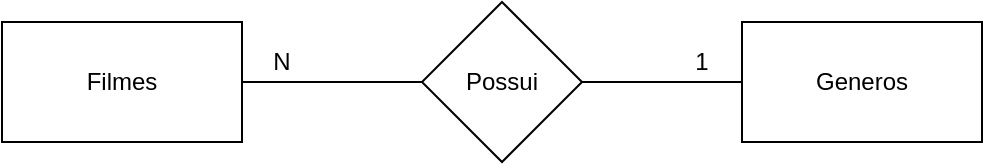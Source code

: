 <mxfile version="14.4.2" type="device" pages="2"><diagram id="sznYGy2Vhq26pqFT4W28" name="conceito"><mxGraphModel dx="868" dy="482" grid="1" gridSize="10" guides="1" tooltips="1" connect="1" arrows="1" fold="1" page="1" pageScale="1" pageWidth="827" pageHeight="1169" math="0" shadow="0"><root><mxCell id="0"/><mxCell id="1" parent="0"/><mxCell id="aEyYyAo_9vIeYKDuiMjm-4" style="edgeStyle=orthogonalEdgeStyle;rounded=0;orthogonalLoop=1;jettySize=auto;html=1;exitX=1;exitY=0.5;exitDx=0;exitDy=0;entryX=0;entryY=0.5;entryDx=0;entryDy=0;endArrow=none;endFill=0;" parent="1" source="aEyYyAo_9vIeYKDuiMjm-1" target="aEyYyAo_9vIeYKDuiMjm-3" edge="1"><mxGeometry relative="1" as="geometry"/></mxCell><mxCell id="aEyYyAo_9vIeYKDuiMjm-1" value="Filmes" style="rounded=0;whiteSpace=wrap;html=1;" parent="1" vertex="1"><mxGeometry x="110" y="140" width="120" height="60" as="geometry"/></mxCell><mxCell id="aEyYyAo_9vIeYKDuiMjm-2" value="Generos" style="rounded=0;whiteSpace=wrap;html=1;" parent="1" vertex="1"><mxGeometry x="480" y="140" width="120" height="60" as="geometry"/></mxCell><mxCell id="aEyYyAo_9vIeYKDuiMjm-5" style="edgeStyle=orthogonalEdgeStyle;rounded=0;orthogonalLoop=1;jettySize=auto;html=1;exitX=1;exitY=0.5;exitDx=0;exitDy=0;entryX=0;entryY=0.5;entryDx=0;entryDy=0;endArrow=none;endFill=0;" parent="1" source="aEyYyAo_9vIeYKDuiMjm-3" target="aEyYyAo_9vIeYKDuiMjm-2" edge="1"><mxGeometry relative="1" as="geometry"/></mxCell><mxCell id="aEyYyAo_9vIeYKDuiMjm-3" value="Possui" style="rhombus;whiteSpace=wrap;html=1;" parent="1" vertex="1"><mxGeometry x="320" y="130" width="80" height="80" as="geometry"/></mxCell><mxCell id="aEyYyAo_9vIeYKDuiMjm-6" value="N" style="text;html=1;strokeColor=none;fillColor=none;align=center;verticalAlign=middle;whiteSpace=wrap;rounded=0;" parent="1" vertex="1"><mxGeometry x="230" y="150" width="40" height="20" as="geometry"/></mxCell><mxCell id="aEyYyAo_9vIeYKDuiMjm-8" value="1" style="text;html=1;strokeColor=none;fillColor=none;align=center;verticalAlign=middle;whiteSpace=wrap;rounded=0;" parent="1" vertex="1"><mxGeometry x="440" y="150" width="40" height="20" as="geometry"/></mxCell></root></mxGraphModel></diagram><diagram id="xj837j2YivIK3iq6XCrO" name="logico "><mxGraphModel dx="888" dy="516" grid="1" gridSize="10" guides="1" tooltips="1" connect="1" arrows="1" fold="1" page="1" pageScale="1" pageWidth="827" pageHeight="1169" math="0" shadow="0"><root><mxCell id="D9UoydQE6vfmsMkchqHu-0"/><mxCell id="D9UoydQE6vfmsMkchqHu-1" parent="D9UoydQE6vfmsMkchqHu-0"/><mxCell id="D9UoydQE6vfmsMkchqHu-2" value="Generos" style="shape=table;startSize=30;container=1;collapsible=1;childLayout=tableLayout;fixedRows=1;rowLines=0;fontStyle=1;align=center;resizeLast=1;" vertex="1" parent="D9UoydQE6vfmsMkchqHu-1"><mxGeometry x="80" y="40" width="180" height="100" as="geometry"/></mxCell><mxCell id="D9UoydQE6vfmsMkchqHu-3" value="" style="shape=partialRectangle;collapsible=0;dropTarget=0;pointerEvents=0;fillColor=none;top=0;left=0;bottom=1;right=0;points=[[0,0.5],[1,0.5]];portConstraint=eastwest;" vertex="1" parent="D9UoydQE6vfmsMkchqHu-2"><mxGeometry y="30" width="180" height="30" as="geometry"/></mxCell><mxCell id="D9UoydQE6vfmsMkchqHu-4" value="PK" style="shape=partialRectangle;connectable=0;fillColor=none;top=0;left=0;bottom=0;right=0;fontStyle=1;overflow=hidden;" vertex="1" parent="D9UoydQE6vfmsMkchqHu-3"><mxGeometry width="30" height="30" as="geometry"/></mxCell><mxCell id="D9UoydQE6vfmsMkchqHu-5" value="IdGenero" style="shape=partialRectangle;connectable=0;fillColor=none;top=0;left=0;bottom=0;right=0;align=left;spacingLeft=6;fontStyle=1;overflow=hidden;verticalAlign=middle;strokeColor=none;" vertex="1" parent="D9UoydQE6vfmsMkchqHu-3"><mxGeometry x="30" width="150" height="30" as="geometry"/></mxCell><mxCell id="D9UoydQE6vfmsMkchqHu-6" value="" style="shape=partialRectangle;collapsible=0;dropTarget=0;pointerEvents=0;fillColor=none;top=0;left=0;bottom=0;right=0;points=[[0,0.5],[1,0.5]];portConstraint=eastwest;" vertex="1" parent="D9UoydQE6vfmsMkchqHu-2"><mxGeometry y="60" width="180" height="30" as="geometry"/></mxCell><mxCell id="D9UoydQE6vfmsMkchqHu-7" value="" style="shape=partialRectangle;connectable=0;fillColor=none;top=0;left=0;bottom=0;right=0;editable=1;overflow=hidden;" vertex="1" parent="D9UoydQE6vfmsMkchqHu-6"><mxGeometry width="30" height="30" as="geometry"/></mxCell><mxCell id="D9UoydQE6vfmsMkchqHu-8" value="Nome" style="shape=partialRectangle;connectable=0;fillColor=none;top=0;left=0;bottom=0;right=0;align=left;spacingLeft=6;overflow=hidden;" vertex="1" parent="D9UoydQE6vfmsMkchqHu-6"><mxGeometry x="30" width="150" height="30" as="geometry"/></mxCell><mxCell id="D9UoydQE6vfmsMkchqHu-28" value="Filme" style="shape=table;startSize=30;container=1;collapsible=1;childLayout=tableLayout;fixedRows=1;rowLines=0;fontStyle=1;align=center;resizeLast=1;" vertex="1" parent="D9UoydQE6vfmsMkchqHu-1"><mxGeometry x="350" y="40" width="180" height="130" as="geometry"/></mxCell><mxCell id="D9UoydQE6vfmsMkchqHu-29" value="" style="shape=partialRectangle;collapsible=0;dropTarget=0;pointerEvents=0;fillColor=none;top=0;left=0;bottom=0;right=0;points=[[0,0.5],[1,0.5]];portConstraint=eastwest;" vertex="1" parent="D9UoydQE6vfmsMkchqHu-28"><mxGeometry y="30" width="180" height="30" as="geometry"/></mxCell><mxCell id="D9UoydQE6vfmsMkchqHu-30" value="Pk" style="shape=partialRectangle;connectable=0;fillColor=none;top=0;left=0;bottom=0;right=0;fontStyle=1;overflow=hidden;" vertex="1" parent="D9UoydQE6vfmsMkchqHu-29"><mxGeometry width="60" height="30" as="geometry"/></mxCell><mxCell id="D9UoydQE6vfmsMkchqHu-31" value="IdFilme" style="shape=partialRectangle;connectable=0;fillColor=none;top=0;left=0;bottom=0;right=0;align=left;spacingLeft=6;fontStyle=1;overflow=hidden;" vertex="1" parent="D9UoydQE6vfmsMkchqHu-29"><mxGeometry x="60" width="120" height="30" as="geometry"/></mxCell><mxCell id="D9UoydQE6vfmsMkchqHu-32" value="" style="shape=partialRectangle;collapsible=0;dropTarget=0;pointerEvents=0;fillColor=none;top=0;left=0;bottom=1;right=0;points=[[0,0.5],[1,0.5]];portConstraint=eastwest;" vertex="1" parent="D9UoydQE6vfmsMkchqHu-28"><mxGeometry y="60" width="180" height="30" as="geometry"/></mxCell><mxCell id="D9UoydQE6vfmsMkchqHu-33" value="Fk" style="shape=partialRectangle;connectable=0;fillColor=none;top=0;left=0;bottom=0;right=0;fontStyle=1;overflow=hidden;" vertex="1" parent="D9UoydQE6vfmsMkchqHu-32"><mxGeometry width="60" height="30" as="geometry"/></mxCell><mxCell id="D9UoydQE6vfmsMkchqHu-34" value="IdGenero" style="shape=partialRectangle;connectable=0;fillColor=none;top=0;left=0;bottom=0;right=0;align=left;spacingLeft=6;fontStyle=1;overflow=hidden;" vertex="1" parent="D9UoydQE6vfmsMkchqHu-32"><mxGeometry x="60" width="120" height="30" as="geometry"/></mxCell><mxCell id="D9UoydQE6vfmsMkchqHu-35" value="" style="shape=partialRectangle;collapsible=0;dropTarget=0;pointerEvents=0;fillColor=none;top=0;left=0;bottom=0;right=0;points=[[0,0.5],[1,0.5]];portConstraint=eastwest;" vertex="1" parent="D9UoydQE6vfmsMkchqHu-28"><mxGeometry y="90" width="180" height="30" as="geometry"/></mxCell><mxCell id="D9UoydQE6vfmsMkchqHu-36" value="" style="shape=partialRectangle;connectable=0;fillColor=none;top=0;left=0;bottom=0;right=0;editable=1;overflow=hidden;" vertex="1" parent="D9UoydQE6vfmsMkchqHu-35"><mxGeometry width="60" height="30" as="geometry"/></mxCell><mxCell id="D9UoydQE6vfmsMkchqHu-37" value="Titulo" style="shape=partialRectangle;connectable=0;fillColor=none;top=0;left=0;bottom=0;right=0;align=left;spacingLeft=6;overflow=hidden;" vertex="1" parent="D9UoydQE6vfmsMkchqHu-35"><mxGeometry x="60" width="120" height="30" as="geometry"/></mxCell><mxCell id="D9UoydQE6vfmsMkchqHu-41" value="" style="edgeStyle=entityRelationEdgeStyle;fontSize=12;html=1;endArrow=ERoneToMany;exitX=1;exitY=0.5;exitDx=0;exitDy=0;entryX=0;entryY=0.5;entryDx=0;entryDy=0;" edge="1" parent="D9UoydQE6vfmsMkchqHu-1" source="D9UoydQE6vfmsMkchqHu-3" target="D9UoydQE6vfmsMkchqHu-32"><mxGeometry width="100" height="100" relative="1" as="geometry"><mxPoint x="490" y="320" as="sourcePoint"/><mxPoint x="590" y="220" as="targetPoint"/></mxGeometry></mxCell></root></mxGraphModel></diagram></mxfile>
